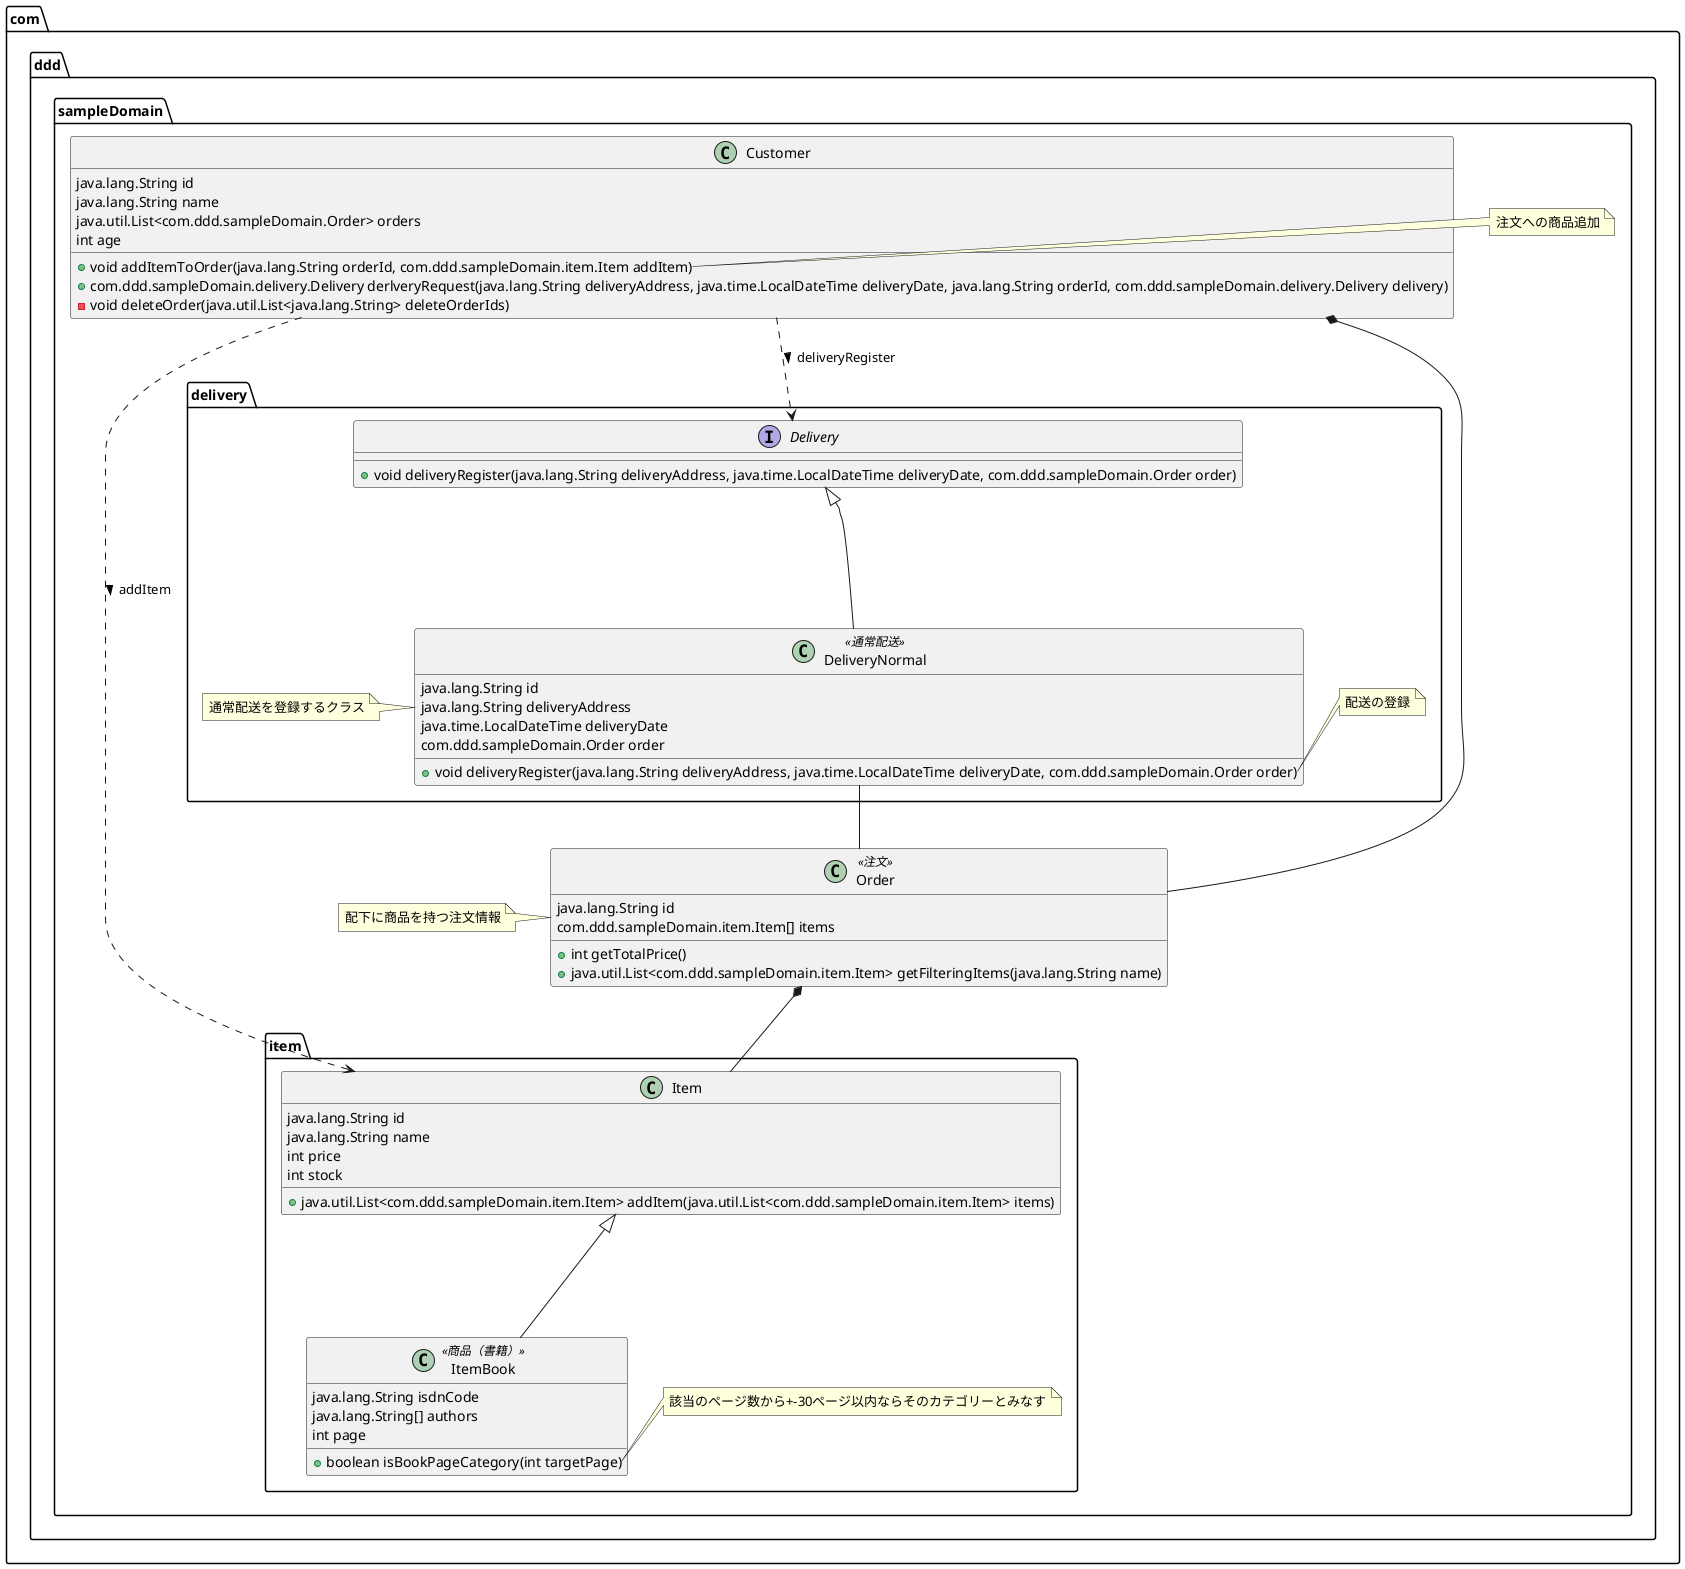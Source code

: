 @startuml ddd-output
package com.ddd.sampleDomain.item {
class com.ddd.sampleDomain.item.Item {

{field} java.lang.String id
{field} java.lang.String name
{field} int price
{field} int stock
{method} +java.util.List<com.ddd.sampleDomain.item.Item> addItem(java.util.List<com.ddd.sampleDomain.item.Item> items)
}
class com.ddd.sampleDomain.item.ItemBook <<商品（書籍）>> {

{field} java.lang.String isdnCode
{field} java.lang.String[] authors
{field} int page
{method} +boolean isBookPageCategory(int targetPage)
}
note right of com.ddd.sampleDomain.item.ItemBook::"isBookPageCategory(int targetPage)" 
 該当のページ数から+-30ページ以内ならそのカテゴリーとみなす
end note
com.ddd.sampleDomain.item.Item <|--- com.ddd.sampleDomain.item.ItemBook

}
package com.ddd.sampleDomain {
class com.ddd.sampleDomain.Customer {

{field} java.lang.String id
{field} java.lang.String name
{field} java.util.List<com.ddd.sampleDomain.Order> orders
{field} int age
{method} +void addItemToOrder(java.lang.String orderId, com.ddd.sampleDomain.item.Item addItem)
{method} +com.ddd.sampleDomain.delivery.Delivery derlveryRequest(java.lang.String deliveryAddress, java.time.LocalDateTime deliveryDate, java.lang.String orderId, com.ddd.sampleDomain.delivery.Delivery delivery)
{method} -void deleteOrder(java.util.List<java.lang.String> deleteOrderIds)
}
note right of com.ddd.sampleDomain.Customer::"addItemToOrder(java.lang.String orderId, com.ddd.sampleDomain.item.Item addItem)" 
 注文への商品追加
end note
com.ddd.sampleDomain.Customer ..> com.ddd.sampleDomain.item.Item : addItem >
class com.ddd.sampleDomain.Order <<注文>> {

{field} java.lang.String id
{field} com.ddd.sampleDomain.item.Item[] items
{method} +int getTotalPrice()
{method} +java.util.List<com.ddd.sampleDomain.item.Item> getFilteringItems(java.lang.String name)
}
note left: 配下に商品を持つ注文情報
com.ddd.sampleDomain.Order *-- com.ddd.sampleDomain.item.Item
com.ddd.sampleDomain.Customer *-- com.ddd.sampleDomain.Order

}
package com.ddd.sampleDomain.delivery {
interface com.ddd.sampleDomain.delivery.Delivery {

{method} +void deliveryRegister(java.lang.String deliveryAddress, java.time.LocalDateTime deliveryDate, com.ddd.sampleDomain.Order order)
}
com.ddd.sampleDomain.Customer ..> com.ddd.sampleDomain.delivery.Delivery : deliveryRegister >
class com.ddd.sampleDomain.delivery.DeliveryNormal <<通常配送>> {

{field} java.lang.String id
{field} java.lang.String deliveryAddress
{field} java.time.LocalDateTime deliveryDate
{field} com.ddd.sampleDomain.Order order
{method} +void deliveryRegister(java.lang.String deliveryAddress, java.time.LocalDateTime deliveryDate, com.ddd.sampleDomain.Order order)
}
note left: 通常配送を登録するクラス
note right of com.ddd.sampleDomain.delivery.DeliveryNormal::"deliveryRegister(java.lang.String deliveryAddress, java.time.LocalDateTime deliveryDate, com.ddd.sampleDomain.Order order)" 
 配送の登録
end note
com.ddd.sampleDomain.delivery.Delivery <|--- com.ddd.sampleDomain.delivery.DeliveryNormal
com.ddd.sampleDomain.delivery.DeliveryNormal -- com.ddd.sampleDomain.Order

}

@enduml
